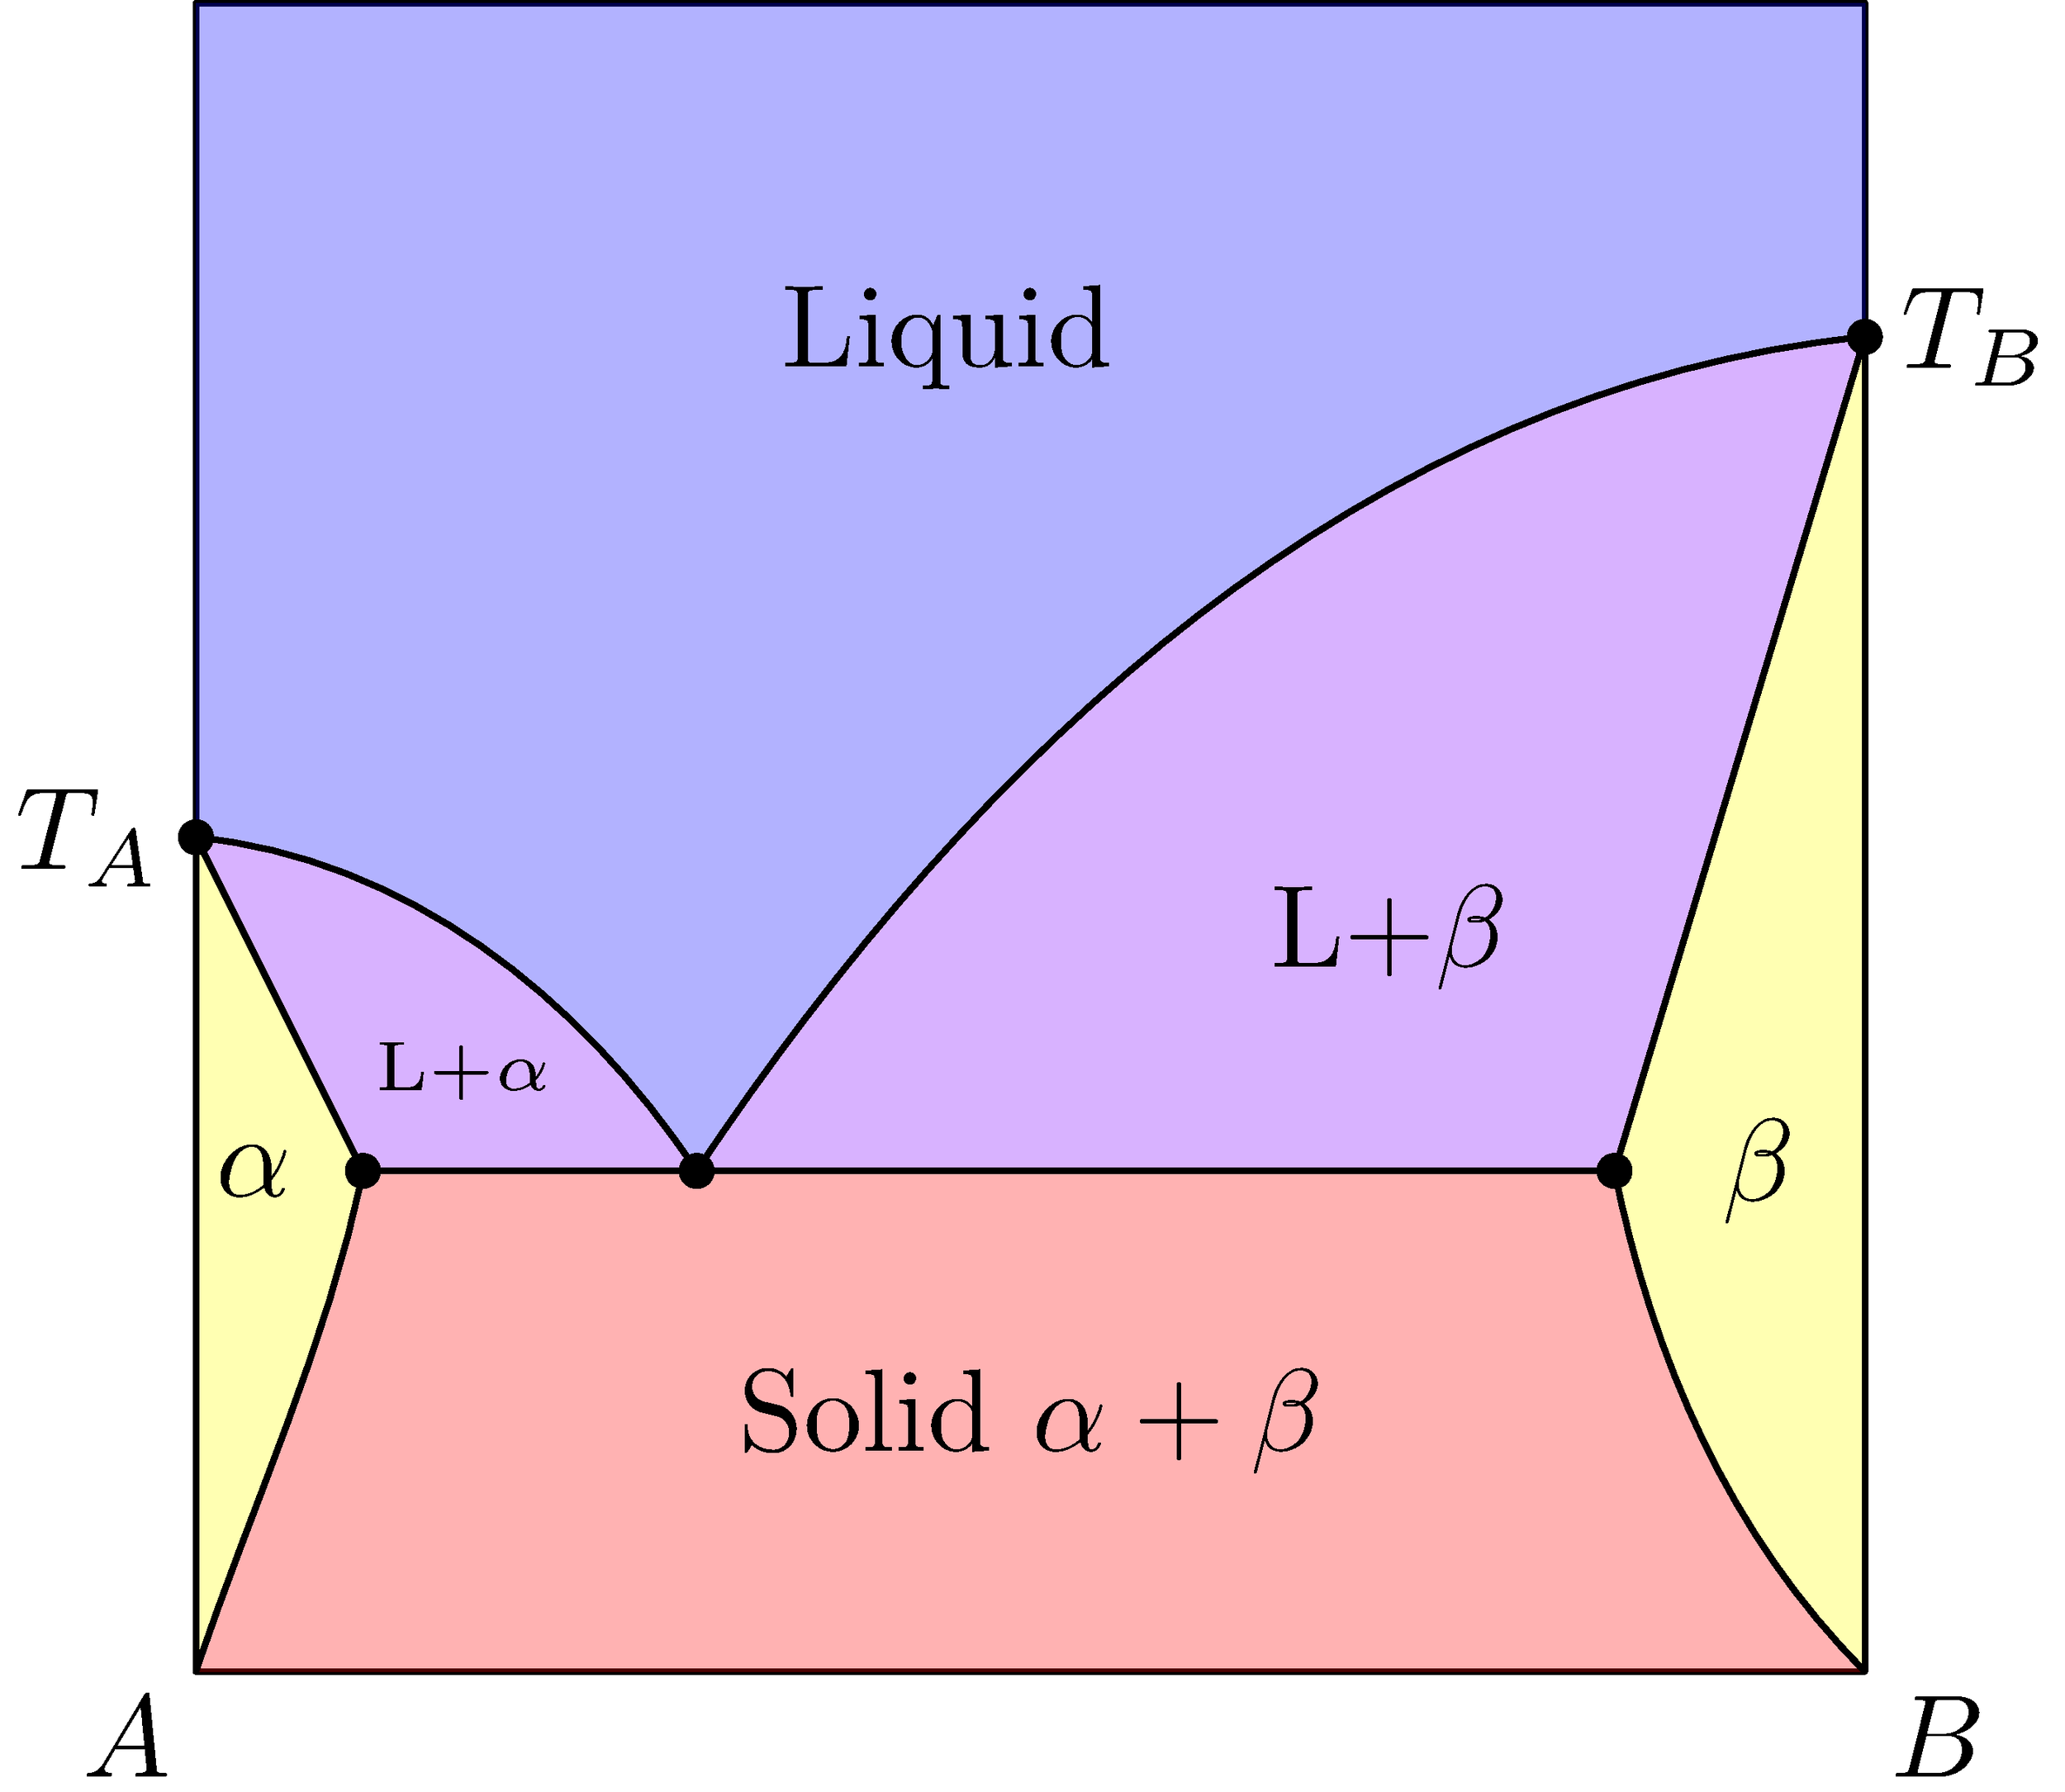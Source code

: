 defaultpen(fontsize(10pt));
settings.render = 16;
unitsize(5cm);

real opaque = 0.3;

path box = (0,0) -- (1,0) -- (1,1) -- (0,1) -- cycle;
real TA = 0.5;
real TB = 0.8;
real TAB = 0.3;
real CAB = 0.3;
real CAb = 0.1;
real CBa = 0.85;

path solidus = (CAb,TAB) -- (CBa,TAB);
path liquidus1 = (0,TA){1,-0.1} .. {1, -1.5}(CAB,TAB) -- (CAb,TAB);
path solidus1 =(0,0) -- (0,TA) .. (CAb,TAB)&(CAb,TAB){-1,-5} .. {-1,-3}(0,0);
path liquidus2 = (CBa,TAB) -- (CAB, TAB){1, 1.5} .. {1, 0.1}(1, TB);
path solidus2 = (1,0){-1,1} .. {-1,5}(CBa, TAB)&(CBa,TAB) .. (1,TB) -- (1,0);

path liquid = (0,TA){1,-0.1} .. {1, -1.5}(CAB,TAB)::(CAB, TAB){1, 1.5} .. {1, 0.1}(1, TB) -- (1,1) -- (0,1) -- cycle;
path solid = (0,0){1,3} .. {1,5}(CAb, TAB) :: solidus :: (CBa, TAB){1,-5} .. {1,-1}(1,0) -- cycle;

draw(box);

fill(liquid, blue+opacity(opaque));
fill(solid, red+opacity(opaque));
fill(solidus1 -- cycle, yellow+opacity(opaque));
fill(solidus2 -- cycle, yellow+opacity(opaque));
fill(liquidus1 -- cycle, purple+opacity(opaque));
fill(liquidus2 -- cycle, purple+opacity(opaque));
label("$A$", (0,0), align=SW);
label("$B$", (1,0), align=SE);
label("$T_A$", (0,TA), align=W);
label("$T_B$", (1,TB), align=E);
dot((0,TA));
dot((1,TB));
dot((CAB, TAB));
dot((CAb, TAB));
dot((CBa, TAB));
draw(solidus);
draw(liquidus1);
draw(liquidus2);
draw(solidus1);
draw(solidus2);

label("Liquid", (0.45, 1 * TB));
label("Solid $\alpha+\beta$", (0.5, 0.5 * TAB));
label("L+$\alpha$", (CAb+0.3*(CAB-CAb), TAB+0.3*(TA-TAB)), fontsize(6));
label("L+$\beta$", (0.55*(1+CAB), 0.4*(TB+TAB)));
label("$ \alpha $", (CAb, TAB), align=2*W);
label("$ \beta $", (CBa, TAB), align=3*E);
